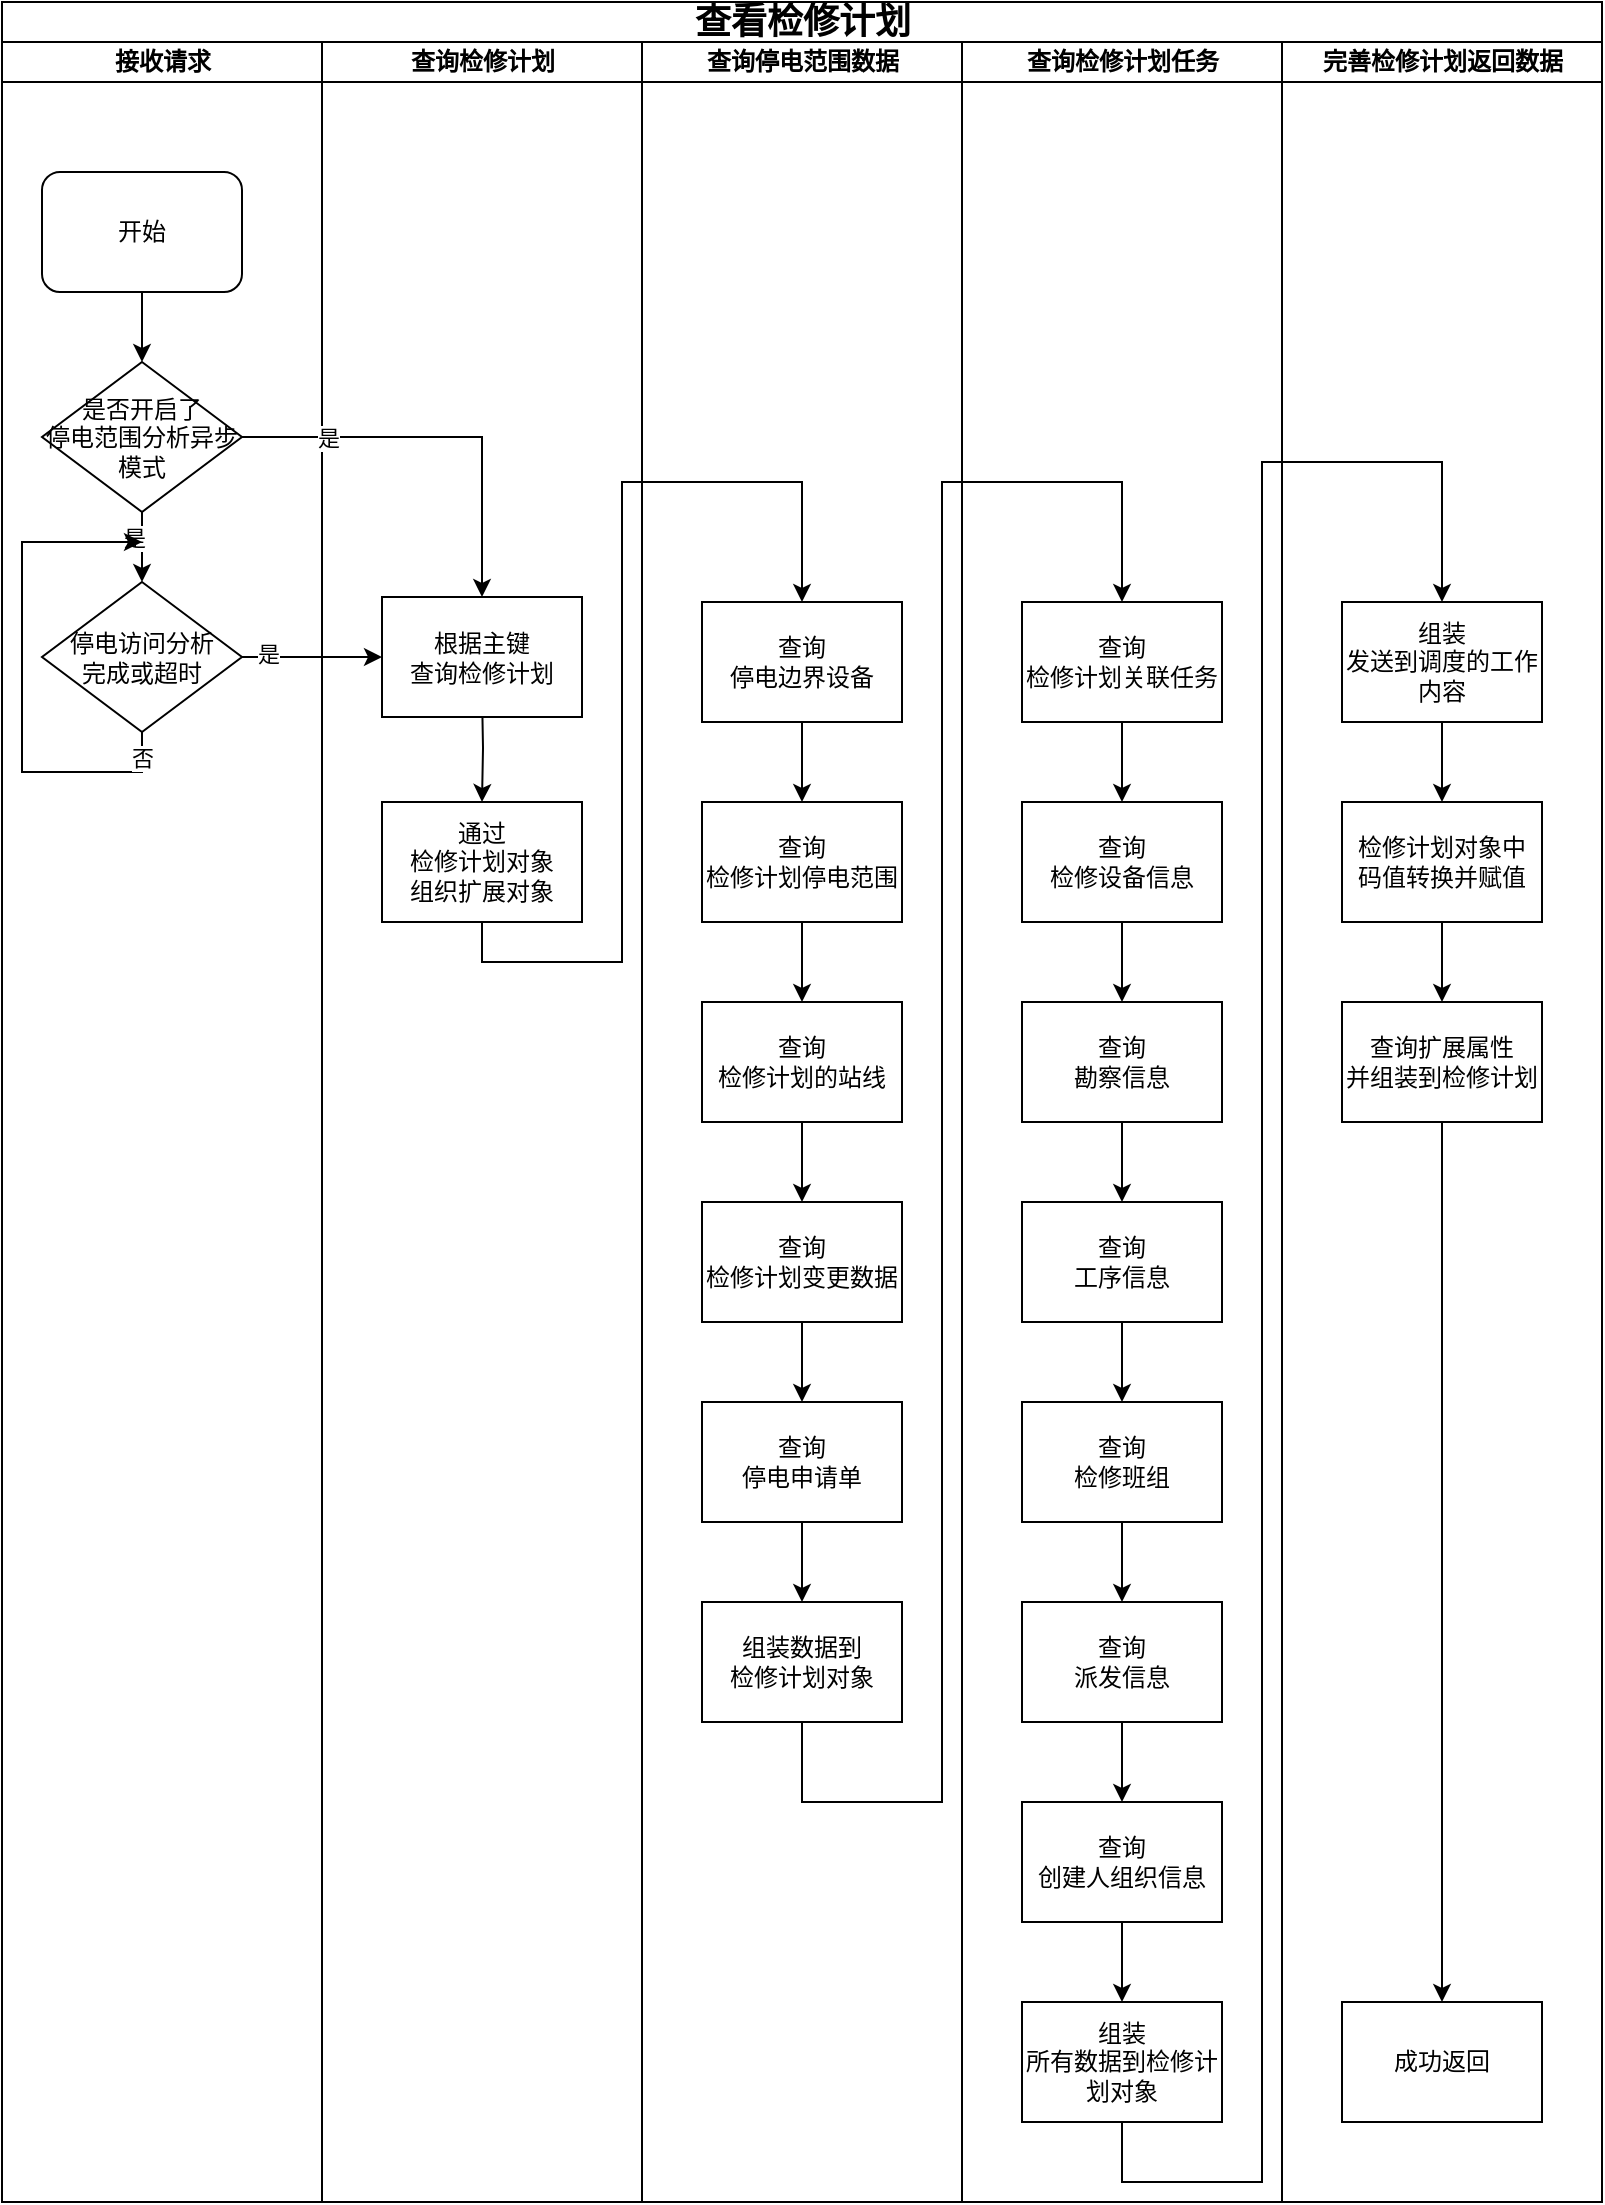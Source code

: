 <mxfile version="26.1.3">
  <diagram name="Page-1" id="74e2e168-ea6b-b213-b513-2b3c1d86103e">
    <mxGraphModel dx="1050" dy="557" grid="1" gridSize="10" guides="1" tooltips="1" connect="1" arrows="1" fold="1" page="1" pageScale="1" pageWidth="1100" pageHeight="850" background="none" math="0" shadow="0">
      <root>
        <mxCell id="0" />
        <mxCell id="1" parent="0" />
        <mxCell id="-9XbWACIWwENg5wLCgYN-1" value="&lt;font style=&quot;font-size: 18px;&quot;&gt;查看检修计划&lt;/font&gt;" style="swimlane;html=1;childLayout=stackLayout;startSize=20;rounded=0;shadow=0;labelBackgroundColor=none;strokeWidth=1;fontFamily=Verdana;fontSize=8;align=center;" vertex="1" parent="1">
          <mxGeometry x="70" y="40" width="800" height="1100" as="geometry" />
        </mxCell>
        <mxCell id="-9XbWACIWwENg5wLCgYN-2" value="接收请求" style="swimlane;html=1;startSize=20;" vertex="1" parent="-9XbWACIWwENg5wLCgYN-1">
          <mxGeometry y="20" width="160" height="1080" as="geometry">
            <mxRectangle y="20" width="40" height="730" as="alternateBounds" />
          </mxGeometry>
        </mxCell>
        <mxCell id="-9XbWACIWwENg5wLCgYN-4" value="&lt;font style=&quot;font-size: 12px;&quot;&gt;开始&lt;/font&gt;" style="rounded=1;whiteSpace=wrap;html=1;shadow=0;labelBackgroundColor=none;strokeWidth=1;fontFamily=Verdana;fontSize=8;align=center;" vertex="1" parent="-9XbWACIWwENg5wLCgYN-2">
          <mxGeometry x="20" y="65" width="100" height="60" as="geometry" />
        </mxCell>
        <mxCell id="-9XbWACIWwENg5wLCgYN-5" style="edgeStyle=orthogonalEdgeStyle;rounded=0;orthogonalLoop=1;jettySize=auto;html=1;entryX=0.5;entryY=0;entryDx=0;entryDy=0;exitX=0.5;exitY=1;exitDx=0;exitDy=0;" edge="1" parent="-9XbWACIWwENg5wLCgYN-2" source="-9XbWACIWwENg5wLCgYN-4" target="-9XbWACIWwENg5wLCgYN-6">
          <mxGeometry relative="1" as="geometry">
            <mxPoint x="70" y="220" as="sourcePoint" />
          </mxGeometry>
        </mxCell>
        <mxCell id="-9XbWACIWwENg5wLCgYN-66" style="edgeStyle=orthogonalEdgeStyle;rounded=0;orthogonalLoop=1;jettySize=auto;html=1;exitX=0.5;exitY=1;exitDx=0;exitDy=0;entryX=0.5;entryY=0;entryDx=0;entryDy=0;" edge="1" parent="-9XbWACIWwENg5wLCgYN-2" source="-9XbWACIWwENg5wLCgYN-6" target="-9XbWACIWwENg5wLCgYN-65">
          <mxGeometry relative="1" as="geometry" />
        </mxCell>
        <mxCell id="-9XbWACIWwENg5wLCgYN-67" value="是" style="edgeLabel;html=1;align=center;verticalAlign=middle;resizable=0;points=[];" vertex="1" connectable="0" parent="-9XbWACIWwENg5wLCgYN-66">
          <mxGeometry x="-0.269" y="-4" relative="1" as="geometry">
            <mxPoint as="offset" />
          </mxGeometry>
        </mxCell>
        <mxCell id="-9XbWACIWwENg5wLCgYN-6" value="&lt;span style=&quot;font-size: 12px;&quot;&gt;是否开启了&lt;/span&gt;&lt;div&gt;&lt;span style=&quot;font-size: 12px;&quot;&gt;停电范围分析异步模式&lt;/span&gt;&lt;/div&gt;" style="rhombus;whiteSpace=wrap;html=1;rounded=0;shadow=0;labelBackgroundColor=none;strokeWidth=1;fontFamily=Verdana;fontSize=8;align=center;" vertex="1" parent="-9XbWACIWwENg5wLCgYN-2">
          <mxGeometry x="20" y="160" width="100" height="75" as="geometry" />
        </mxCell>
        <mxCell id="-9XbWACIWwENg5wLCgYN-68" style="edgeStyle=orthogonalEdgeStyle;rounded=0;orthogonalLoop=1;jettySize=auto;html=1;exitX=0.5;exitY=1;exitDx=0;exitDy=0;" edge="1" parent="-9XbWACIWwENg5wLCgYN-2" source="-9XbWACIWwENg5wLCgYN-65">
          <mxGeometry relative="1" as="geometry">
            <mxPoint x="70" y="250" as="targetPoint" />
            <Array as="points">
              <mxPoint x="70" y="365" />
              <mxPoint x="10" y="365" />
              <mxPoint x="10" y="250" />
            </Array>
          </mxGeometry>
        </mxCell>
        <mxCell id="-9XbWACIWwENg5wLCgYN-69" value="否" style="edgeLabel;html=1;align=center;verticalAlign=middle;resizable=0;points=[];" vertex="1" connectable="0" parent="-9XbWACIWwENg5wLCgYN-68">
          <mxGeometry x="-0.9" relative="1" as="geometry">
            <mxPoint as="offset" />
          </mxGeometry>
        </mxCell>
        <mxCell id="-9XbWACIWwENg5wLCgYN-65" value="&lt;span style=&quot;font-size: 12px;&quot;&gt;停电访问分析&lt;/span&gt;&lt;div&gt;&lt;span style=&quot;font-size: 12px;&quot;&gt;完成或超时&lt;/span&gt;&lt;/div&gt;" style="rhombus;whiteSpace=wrap;html=1;rounded=0;shadow=0;labelBackgroundColor=none;strokeWidth=1;fontFamily=Verdana;fontSize=8;align=center;" vertex="1" parent="-9XbWACIWwENg5wLCgYN-2">
          <mxGeometry x="20" y="270" width="100" height="75" as="geometry" />
        </mxCell>
        <mxCell id="-9XbWACIWwENg5wLCgYN-11" value="查询检修计划" style="swimlane;html=1;startSize=20;" vertex="1" parent="-9XbWACIWwENg5wLCgYN-1">
          <mxGeometry x="160" y="20" width="160" height="1080" as="geometry" />
        </mxCell>
        <mxCell id="-9XbWACIWwENg5wLCgYN-12" style="edgeStyle=orthogonalEdgeStyle;rounded=0;orthogonalLoop=1;jettySize=auto;html=1;exitX=0.5;exitY=1;exitDx=0;exitDy=0;entryX=0.5;entryY=0;entryDx=0;entryDy=0;" edge="1" parent="-9XbWACIWwENg5wLCgYN-11" target="-9XbWACIWwENg5wLCgYN-16">
          <mxGeometry relative="1" as="geometry">
            <mxPoint x="80" y="325" as="sourcePoint" />
          </mxGeometry>
        </mxCell>
        <mxCell id="-9XbWACIWwENg5wLCgYN-16" value="&lt;div&gt;&lt;span style=&quot;font-size: 12px;&quot;&gt;通过&lt;/span&gt;&lt;/div&gt;&lt;span style=&quot;font-size: 12px;&quot;&gt;检修计划对象&lt;/span&gt;&lt;div&gt;&lt;span style=&quot;font-size: 12px;&quot;&gt;组织扩展对象&lt;/span&gt;&lt;/div&gt;" style="whiteSpace=wrap;html=1;fontSize=8;fontFamily=Verdana;rounded=0;shadow=0;labelBackgroundColor=none;strokeWidth=1;" vertex="1" parent="-9XbWACIWwENg5wLCgYN-11">
          <mxGeometry x="30" y="380" width="100" height="60" as="geometry" />
        </mxCell>
        <mxCell id="-9XbWACIWwENg5wLCgYN-70" value="&lt;span style=&quot;font-size: 12px;&quot;&gt;根据主键&lt;/span&gt;&lt;div&gt;&lt;span style=&quot;font-size: 12px;&quot;&gt;查询检修计划&lt;/span&gt;&lt;/div&gt;" style="whiteSpace=wrap;html=1;fontSize=8;fontFamily=Verdana;rounded=0;shadow=0;labelBackgroundColor=none;strokeWidth=1;" vertex="1" parent="-9XbWACIWwENg5wLCgYN-11">
          <mxGeometry x="30" y="277.5" width="100" height="60" as="geometry" />
        </mxCell>
        <mxCell id="-9XbWACIWwENg5wLCgYN-21" value="查询停电范围数据" style="swimlane;html=1;startSize=20;" vertex="1" parent="-9XbWACIWwENg5wLCgYN-1">
          <mxGeometry x="320" y="20" width="160" height="1080" as="geometry" />
        </mxCell>
        <mxCell id="-9XbWACIWwENg5wLCgYN-22" style="edgeStyle=orthogonalEdgeStyle;rounded=0;orthogonalLoop=1;jettySize=auto;html=1;exitX=0.5;exitY=1;exitDx=0;exitDy=0;entryX=0.5;entryY=0;entryDx=0;entryDy=0;" edge="1" parent="-9XbWACIWwENg5wLCgYN-21" target="-9XbWACIWwENg5wLCgYN-25">
          <mxGeometry relative="1" as="geometry">
            <mxPoint x="80" y="317.5" as="sourcePoint" />
          </mxGeometry>
        </mxCell>
        <mxCell id="-9XbWACIWwENg5wLCgYN-24" style="edgeStyle=orthogonalEdgeStyle;rounded=0;orthogonalLoop=1;jettySize=auto;html=1;exitX=0.5;exitY=1;exitDx=0;exitDy=0;entryX=0.5;entryY=0;entryDx=0;entryDy=0;" edge="1" parent="-9XbWACIWwENg5wLCgYN-21" target="-9XbWACIWwENg5wLCgYN-27">
          <mxGeometry relative="1" as="geometry">
            <mxPoint x="80" y="420" as="sourcePoint" />
          </mxGeometry>
        </mxCell>
        <mxCell id="-9XbWACIWwENg5wLCgYN-26" style="edgeStyle=orthogonalEdgeStyle;rounded=0;orthogonalLoop=1;jettySize=auto;html=1;exitX=0.5;exitY=1;exitDx=0;exitDy=0;entryX=0.5;entryY=0;entryDx=0;entryDy=0;" edge="1" parent="-9XbWACIWwENg5wLCgYN-21" target="-9XbWACIWwENg5wLCgYN-28">
          <mxGeometry relative="1" as="geometry">
            <mxPoint x="80" y="520" as="sourcePoint" />
          </mxGeometry>
        </mxCell>
        <mxCell id="-9XbWACIWwENg5wLCgYN-80" style="edgeStyle=orthogonalEdgeStyle;rounded=0;orthogonalLoop=1;jettySize=auto;html=1;exitX=0.5;exitY=1;exitDx=0;exitDy=0;entryX=0.5;entryY=0;entryDx=0;entryDy=0;" edge="1" parent="-9XbWACIWwENg5wLCgYN-21" source="-9XbWACIWwENg5wLCgYN-74" target="-9XbWACIWwENg5wLCgYN-75">
          <mxGeometry relative="1" as="geometry" />
        </mxCell>
        <mxCell id="-9XbWACIWwENg5wLCgYN-74" value="&lt;div&gt;&lt;span style=&quot;font-size: 12px;&quot;&gt;查询&lt;/span&gt;&lt;/div&gt;&lt;div&gt;&lt;span style=&quot;font-size: 12px;&quot;&gt;检修计划停电范围&lt;/span&gt;&lt;/div&gt;" style="whiteSpace=wrap;html=1;fontSize=8;fontFamily=Verdana;rounded=0;shadow=0;labelBackgroundColor=none;strokeWidth=1;" vertex="1" parent="-9XbWACIWwENg5wLCgYN-21">
          <mxGeometry x="30" y="380" width="100" height="60" as="geometry" />
        </mxCell>
        <mxCell id="-9XbWACIWwENg5wLCgYN-82" style="edgeStyle=orthogonalEdgeStyle;rounded=0;orthogonalLoop=1;jettySize=auto;html=1;exitX=0.5;exitY=1;exitDx=0;exitDy=0;entryX=0.5;entryY=0;entryDx=0;entryDy=0;" edge="1" parent="-9XbWACIWwENg5wLCgYN-21" source="-9XbWACIWwENg5wLCgYN-75" target="-9XbWACIWwENg5wLCgYN-76">
          <mxGeometry relative="1" as="geometry" />
        </mxCell>
        <mxCell id="-9XbWACIWwENg5wLCgYN-75" value="&lt;div&gt;&lt;span style=&quot;font-size: 12px;&quot;&gt;查询&lt;/span&gt;&lt;/div&gt;&lt;div&gt;&lt;span style=&quot;font-size: 12px;&quot;&gt;检修计划的站线&lt;/span&gt;&lt;/div&gt;" style="whiteSpace=wrap;html=1;fontSize=8;fontFamily=Verdana;rounded=0;shadow=0;labelBackgroundColor=none;strokeWidth=1;" vertex="1" parent="-9XbWACIWwENg5wLCgYN-21">
          <mxGeometry x="30" y="480" width="100" height="60" as="geometry" />
        </mxCell>
        <mxCell id="-9XbWACIWwENg5wLCgYN-83" style="edgeStyle=orthogonalEdgeStyle;rounded=0;orthogonalLoop=1;jettySize=auto;html=1;exitX=0.5;exitY=1;exitDx=0;exitDy=0;entryX=0.5;entryY=0;entryDx=0;entryDy=0;" edge="1" parent="-9XbWACIWwENg5wLCgYN-21" source="-9XbWACIWwENg5wLCgYN-76" target="-9XbWACIWwENg5wLCgYN-77">
          <mxGeometry relative="1" as="geometry" />
        </mxCell>
        <mxCell id="-9XbWACIWwENg5wLCgYN-76" value="&lt;div&gt;&lt;span style=&quot;font-size: 12px;&quot;&gt;查询&lt;/span&gt;&lt;/div&gt;&lt;div&gt;&lt;span style=&quot;font-size: 12px;&quot;&gt;检修计划变更数据&lt;/span&gt;&lt;/div&gt;" style="whiteSpace=wrap;html=1;fontSize=8;fontFamily=Verdana;rounded=0;shadow=0;labelBackgroundColor=none;strokeWidth=1;" vertex="1" parent="-9XbWACIWwENg5wLCgYN-21">
          <mxGeometry x="30" y="580" width="100" height="60" as="geometry" />
        </mxCell>
        <mxCell id="-9XbWACIWwENg5wLCgYN-85" style="edgeStyle=orthogonalEdgeStyle;rounded=0;orthogonalLoop=1;jettySize=auto;html=1;exitX=0.5;exitY=1;exitDx=0;exitDy=0;entryX=0.5;entryY=0;entryDx=0;entryDy=0;" edge="1" parent="-9XbWACIWwENg5wLCgYN-21" source="-9XbWACIWwENg5wLCgYN-77" target="-9XbWACIWwENg5wLCgYN-84">
          <mxGeometry relative="1" as="geometry" />
        </mxCell>
        <mxCell id="-9XbWACIWwENg5wLCgYN-77" value="&lt;span style=&quot;font-size: 12px;&quot;&gt;查询&lt;/span&gt;&lt;div&gt;&lt;span style=&quot;font-size: 12px;&quot;&gt;停电申请单&lt;/span&gt;&lt;/div&gt;" style="whiteSpace=wrap;html=1;fontSize=8;fontFamily=Verdana;rounded=0;shadow=0;labelBackgroundColor=none;strokeWidth=1;" vertex="1" parent="-9XbWACIWwENg5wLCgYN-21">
          <mxGeometry x="30" y="680" width="100" height="60" as="geometry" />
        </mxCell>
        <mxCell id="-9XbWACIWwENg5wLCgYN-79" style="edgeStyle=orthogonalEdgeStyle;rounded=0;orthogonalLoop=1;jettySize=auto;html=1;exitX=0.5;exitY=1;exitDx=0;exitDy=0;entryX=0.5;entryY=0;entryDx=0;entryDy=0;" edge="1" parent="-9XbWACIWwENg5wLCgYN-21" source="-9XbWACIWwENg5wLCgYN-78" target="-9XbWACIWwENg5wLCgYN-74">
          <mxGeometry relative="1" as="geometry" />
        </mxCell>
        <mxCell id="-9XbWACIWwENg5wLCgYN-78" value="&lt;span style=&quot;font-size: 12px;&quot;&gt;查询&lt;/span&gt;&lt;div&gt;&lt;span style=&quot;font-size: 12px;&quot;&gt;停电边界设备&lt;/span&gt;&lt;/div&gt;" style="whiteSpace=wrap;html=1;fontSize=8;fontFamily=Verdana;rounded=0;shadow=0;labelBackgroundColor=none;strokeWidth=1;" vertex="1" parent="-9XbWACIWwENg5wLCgYN-21">
          <mxGeometry x="30" y="280" width="100" height="60" as="geometry" />
        </mxCell>
        <mxCell id="-9XbWACIWwENg5wLCgYN-84" value="&lt;span style=&quot;font-size: 12px;&quot;&gt;组装数据到&lt;/span&gt;&lt;div&gt;&lt;span style=&quot;font-size: 12px;&quot;&gt;检修计划对象&lt;/span&gt;&lt;/div&gt;" style="whiteSpace=wrap;html=1;fontSize=8;fontFamily=Verdana;rounded=0;shadow=0;labelBackgroundColor=none;strokeWidth=1;" vertex="1" parent="-9XbWACIWwENg5wLCgYN-21">
          <mxGeometry x="30" y="780" width="100" height="60" as="geometry" />
        </mxCell>
        <mxCell id="-9XbWACIWwENg5wLCgYN-29" value="查询检修计划任务" style="swimlane;html=1;startSize=20;" vertex="1" parent="-9XbWACIWwENg5wLCgYN-1">
          <mxGeometry x="480" y="20" width="160" height="1080" as="geometry" />
        </mxCell>
        <mxCell id="-9XbWACIWwENg5wLCgYN-30" value="" style="edgeStyle=orthogonalEdgeStyle;rounded=0;orthogonalLoop=1;jettySize=auto;html=1;" edge="1" parent="-9XbWACIWwENg5wLCgYN-29" source="-9XbWACIWwENg5wLCgYN-31" target="-9XbWACIWwENg5wLCgYN-33">
          <mxGeometry relative="1" as="geometry" />
        </mxCell>
        <mxCell id="-9XbWACIWwENg5wLCgYN-31" value="&lt;font style=&quot;font-size: 12px;&quot;&gt;查询&lt;br&gt;检修计划关联任务&lt;/font&gt;" style="whiteSpace=wrap;html=1;fontSize=8;fontFamily=Verdana;rounded=0;shadow=0;labelBackgroundColor=none;strokeWidth=1;" vertex="1" parent="-9XbWACIWwENg5wLCgYN-29">
          <mxGeometry x="30" y="280" width="100" height="60" as="geometry" />
        </mxCell>
        <mxCell id="-9XbWACIWwENg5wLCgYN-32" style="edgeStyle=orthogonalEdgeStyle;rounded=0;orthogonalLoop=1;jettySize=auto;html=1;exitX=0.5;exitY=1;exitDx=0;exitDy=0;entryX=0.5;entryY=0;entryDx=0;entryDy=0;" edge="1" parent="-9XbWACIWwENg5wLCgYN-29" source="-9XbWACIWwENg5wLCgYN-33" target="-9XbWACIWwENg5wLCgYN-35">
          <mxGeometry relative="1" as="geometry" />
        </mxCell>
        <mxCell id="-9XbWACIWwENg5wLCgYN-33" value="&lt;span style=&quot;font-size: 12px;&quot;&gt;查询&lt;/span&gt;&lt;div&gt;&lt;span style=&quot;font-size: 12px;&quot;&gt;检修设备信息&lt;/span&gt;&lt;/div&gt;" style="whiteSpace=wrap;html=1;fontSize=8;fontFamily=Verdana;rounded=0;shadow=0;labelBackgroundColor=none;strokeWidth=1;" vertex="1" parent="-9XbWACIWwENg5wLCgYN-29">
          <mxGeometry x="30" y="380" width="100" height="60" as="geometry" />
        </mxCell>
        <mxCell id="-9XbWACIWwENg5wLCgYN-34" style="edgeStyle=orthogonalEdgeStyle;rounded=0;orthogonalLoop=1;jettySize=auto;html=1;exitX=0.5;exitY=1;exitDx=0;exitDy=0;entryX=0.5;entryY=0;entryDx=0;entryDy=0;" edge="1" parent="-9XbWACIWwENg5wLCgYN-29" source="-9XbWACIWwENg5wLCgYN-35" target="-9XbWACIWwENg5wLCgYN-37">
          <mxGeometry relative="1" as="geometry" />
        </mxCell>
        <mxCell id="-9XbWACIWwENg5wLCgYN-35" value="&lt;span style=&quot;font-size: 12px;&quot;&gt;查询&lt;/span&gt;&lt;div&gt;&lt;span style=&quot;font-size: 12px;&quot;&gt;勘察信息&lt;/span&gt;&lt;/div&gt;" style="whiteSpace=wrap;html=1;fontSize=8;fontFamily=Verdana;rounded=0;shadow=0;labelBackgroundColor=none;strokeWidth=1;" vertex="1" parent="-9XbWACIWwENg5wLCgYN-29">
          <mxGeometry x="30" y="480" width="100" height="60" as="geometry" />
        </mxCell>
        <mxCell id="-9XbWACIWwENg5wLCgYN-36" style="edgeStyle=orthogonalEdgeStyle;rounded=0;orthogonalLoop=1;jettySize=auto;html=1;exitX=0.5;exitY=1;exitDx=0;exitDy=0;entryX=0.5;entryY=0;entryDx=0;entryDy=0;" edge="1" parent="-9XbWACIWwENg5wLCgYN-29" source="-9XbWACIWwENg5wLCgYN-37" target="-9XbWACIWwENg5wLCgYN-39">
          <mxGeometry relative="1" as="geometry" />
        </mxCell>
        <mxCell id="-9XbWACIWwENg5wLCgYN-37" value="&lt;span style=&quot;font-size: 12px;&quot;&gt;查询&lt;/span&gt;&lt;div&gt;&lt;span style=&quot;font-size: 12px;&quot;&gt;工序信息&lt;/span&gt;&lt;/div&gt;" style="whiteSpace=wrap;html=1;fontSize=8;fontFamily=Verdana;rounded=0;shadow=0;labelBackgroundColor=none;strokeWidth=1;" vertex="1" parent="-9XbWACIWwENg5wLCgYN-29">
          <mxGeometry x="30" y="580" width="100" height="60" as="geometry" />
        </mxCell>
        <mxCell id="-9XbWACIWwENg5wLCgYN-38" style="edgeStyle=orthogonalEdgeStyle;rounded=0;orthogonalLoop=1;jettySize=auto;html=1;exitX=0.5;exitY=1;exitDx=0;exitDy=0;entryX=0.5;entryY=0;entryDx=0;entryDy=0;" edge="1" parent="-9XbWACIWwENg5wLCgYN-29" source="-9XbWACIWwENg5wLCgYN-39" target="-9XbWACIWwENg5wLCgYN-41">
          <mxGeometry relative="1" as="geometry" />
        </mxCell>
        <mxCell id="-9XbWACIWwENg5wLCgYN-39" value="&lt;span style=&quot;font-size: 12px;&quot;&gt;查询&lt;/span&gt;&lt;div&gt;&lt;span style=&quot;font-size: 12px;&quot;&gt;检修班组&lt;/span&gt;&lt;/div&gt;" style="whiteSpace=wrap;html=1;fontSize=8;fontFamily=Verdana;rounded=0;shadow=0;labelBackgroundColor=none;strokeWidth=1;" vertex="1" parent="-9XbWACIWwENg5wLCgYN-29">
          <mxGeometry x="30" y="680" width="100" height="60" as="geometry" />
        </mxCell>
        <mxCell id="-9XbWACIWwENg5wLCgYN-40" style="edgeStyle=orthogonalEdgeStyle;rounded=0;orthogonalLoop=1;jettySize=auto;html=1;exitX=0.5;exitY=1;exitDx=0;exitDy=0;entryX=0.5;entryY=0;entryDx=0;entryDy=0;" edge="1" parent="-9XbWACIWwENg5wLCgYN-29" source="-9XbWACIWwENg5wLCgYN-41" target="-9XbWACIWwENg5wLCgYN-43">
          <mxGeometry relative="1" as="geometry" />
        </mxCell>
        <mxCell id="-9XbWACIWwENg5wLCgYN-41" value="&lt;span style=&quot;font-size: 12px;&quot;&gt;查询&lt;/span&gt;&lt;div&gt;&lt;span style=&quot;font-size: 12px;&quot;&gt;派发信息&lt;/span&gt;&lt;/div&gt;" style="whiteSpace=wrap;html=1;fontSize=8;fontFamily=Verdana;rounded=0;shadow=0;labelBackgroundColor=none;strokeWidth=1;" vertex="1" parent="-9XbWACIWwENg5wLCgYN-29">
          <mxGeometry x="30" y="780" width="100" height="60" as="geometry" />
        </mxCell>
        <mxCell id="-9XbWACIWwENg5wLCgYN-42" style="edgeStyle=orthogonalEdgeStyle;rounded=0;orthogonalLoop=1;jettySize=auto;html=1;exitX=0.5;exitY=1;exitDx=0;exitDy=0;entryX=0.5;entryY=0;entryDx=0;entryDy=0;" edge="1" parent="-9XbWACIWwENg5wLCgYN-29" source="-9XbWACIWwENg5wLCgYN-43" target="-9XbWACIWwENg5wLCgYN-44">
          <mxGeometry relative="1" as="geometry" />
        </mxCell>
        <mxCell id="-9XbWACIWwENg5wLCgYN-43" value="&lt;span style=&quot;font-size: 12px;&quot;&gt;查询&lt;/span&gt;&lt;div&gt;&lt;span style=&quot;font-size: 12px;&quot;&gt;创建人组织信息&lt;/span&gt;&lt;/div&gt;" style="whiteSpace=wrap;html=1;fontSize=8;fontFamily=Verdana;rounded=0;shadow=0;labelBackgroundColor=none;strokeWidth=1;" vertex="1" parent="-9XbWACIWwENg5wLCgYN-29">
          <mxGeometry x="30" y="880" width="100" height="60" as="geometry" />
        </mxCell>
        <mxCell id="-9XbWACIWwENg5wLCgYN-44" value="&lt;span style=&quot;font-size: 12px;&quot;&gt;组装&lt;/span&gt;&lt;div&gt;&lt;span style=&quot;font-size: 12px;&quot;&gt;所有数据到检修计划对象&lt;/span&gt;&lt;/div&gt;" style="whiteSpace=wrap;html=1;fontSize=8;fontFamily=Verdana;rounded=0;shadow=0;labelBackgroundColor=none;strokeWidth=1;" vertex="1" parent="-9XbWACIWwENg5wLCgYN-29">
          <mxGeometry x="30" y="980" width="100" height="60" as="geometry" />
        </mxCell>
        <mxCell id="-9XbWACIWwENg5wLCgYN-45" value="完善检修计划返回数据" style="swimlane;html=1;startSize=20;" vertex="1" parent="-9XbWACIWwENg5wLCgYN-1">
          <mxGeometry x="640" y="20" width="160" height="1080" as="geometry" />
        </mxCell>
        <mxCell id="-9XbWACIWwENg5wLCgYN-46" style="edgeStyle=orthogonalEdgeStyle;rounded=0;orthogonalLoop=1;jettySize=auto;html=1;exitX=0.5;exitY=1;exitDx=0;exitDy=0;entryX=0.5;entryY=0;entryDx=0;entryDy=0;" edge="1" parent="-9XbWACIWwENg5wLCgYN-45" source="-9XbWACIWwENg5wLCgYN-57" target="-9XbWACIWwENg5wLCgYN-48">
          <mxGeometry relative="1" as="geometry">
            <mxPoint x="80" y="325" as="sourcePoint" />
          </mxGeometry>
        </mxCell>
        <mxCell id="-9XbWACIWwENg5wLCgYN-47" style="edgeStyle=orthogonalEdgeStyle;rounded=0;orthogonalLoop=1;jettySize=auto;html=1;exitX=0.5;exitY=1;exitDx=0;exitDy=0;" edge="1" parent="-9XbWACIWwENg5wLCgYN-45" source="-9XbWACIWwENg5wLCgYN-48" target="-9XbWACIWwENg5wLCgYN-50">
          <mxGeometry relative="1" as="geometry" />
        </mxCell>
        <mxCell id="-9XbWACIWwENg5wLCgYN-48" value="&lt;span style=&quot;font-size: 12px;&quot;&gt;检修计划对象中&lt;/span&gt;&lt;div&gt;&lt;span style=&quot;font-size: 12px;&quot;&gt;码值转换并赋值&lt;/span&gt;&lt;/div&gt;" style="whiteSpace=wrap;html=1;fontSize=8;fontFamily=Verdana;rounded=0;shadow=0;labelBackgroundColor=none;strokeWidth=1;" vertex="1" parent="-9XbWACIWwENg5wLCgYN-45">
          <mxGeometry x="30" y="380" width="100" height="60" as="geometry" />
        </mxCell>
        <mxCell id="-9XbWACIWwENg5wLCgYN-49" style="edgeStyle=orthogonalEdgeStyle;rounded=0;orthogonalLoop=1;jettySize=auto;html=1;exitX=0.5;exitY=1;exitDx=0;exitDy=0;entryX=0.5;entryY=0;entryDx=0;entryDy=0;" edge="1" parent="-9XbWACIWwENg5wLCgYN-45" source="-9XbWACIWwENg5wLCgYN-50" target="-9XbWACIWwENg5wLCgYN-58">
          <mxGeometry relative="1" as="geometry">
            <mxPoint x="80" y="560" as="targetPoint" />
          </mxGeometry>
        </mxCell>
        <mxCell id="-9XbWACIWwENg5wLCgYN-50" value="&lt;div&gt;&lt;span style=&quot;font-size: 12px;&quot;&gt;查询扩展属性&lt;/span&gt;&lt;/div&gt;&lt;div&gt;&lt;span style=&quot;font-size: 12px;&quot;&gt;并组装到检修计划&lt;/span&gt;&lt;/div&gt;" style="whiteSpace=wrap;html=1;fontSize=8;fontFamily=Verdana;rounded=0;shadow=0;labelBackgroundColor=none;strokeWidth=1;" vertex="1" parent="-9XbWACIWwENg5wLCgYN-45">
          <mxGeometry x="30" y="480" width="100" height="60" as="geometry" />
        </mxCell>
        <mxCell id="-9XbWACIWwENg5wLCgYN-57" value="&lt;div&gt;&lt;span style=&quot;font-size: 12px;&quot;&gt;组装&lt;/span&gt;&lt;/div&gt;&lt;span style=&quot;font-size: 12px;&quot;&gt;发送到调度的工作内容&lt;/span&gt;" style="whiteSpace=wrap;html=1;fontSize=8;fontFamily=Verdana;rounded=0;shadow=0;labelBackgroundColor=none;strokeWidth=1;" vertex="1" parent="-9XbWACIWwENg5wLCgYN-45">
          <mxGeometry x="30" y="280" width="100" height="60" as="geometry" />
        </mxCell>
        <mxCell id="-9XbWACIWwENg5wLCgYN-58" value="&lt;span style=&quot;font-size: 12px;&quot;&gt;成功返回&lt;/span&gt;" style="whiteSpace=wrap;html=1;fontSize=8;fontFamily=Verdana;rounded=0;shadow=0;labelBackgroundColor=none;strokeWidth=1;" vertex="1" parent="-9XbWACIWwENg5wLCgYN-45">
          <mxGeometry x="30" y="980" width="100" height="60" as="geometry" />
        </mxCell>
        <mxCell id="-9XbWACIWwENg5wLCgYN-59" value="" style="edgeStyle=orthogonalEdgeStyle;rounded=0;orthogonalLoop=1;jettySize=auto;html=1;entryX=0.5;entryY=0;entryDx=0;entryDy=0;" edge="1" parent="-9XbWACIWwENg5wLCgYN-1" source="-9XbWACIWwENg5wLCgYN-6" target="-9XbWACIWwENg5wLCgYN-70">
          <mxGeometry relative="1" as="geometry">
            <mxPoint x="240" y="290" as="targetPoint" />
            <Array as="points">
              <mxPoint x="240" y="218" />
            </Array>
          </mxGeometry>
        </mxCell>
        <mxCell id="-9XbWACIWwENg5wLCgYN-60" value="是" style="edgeLabel;html=1;align=center;verticalAlign=middle;resizable=0;points=[];" vertex="1" connectable="0" parent="-9XbWACIWwENg5wLCgYN-59">
          <mxGeometry x="-0.577" relative="1" as="geometry">
            <mxPoint as="offset" />
          </mxGeometry>
        </mxCell>
        <mxCell id="-9XbWACIWwENg5wLCgYN-64" style="edgeStyle=orthogonalEdgeStyle;rounded=0;orthogonalLoop=1;jettySize=auto;html=1;exitX=0.5;exitY=1;exitDx=0;exitDy=0;entryX=0.5;entryY=0;entryDx=0;entryDy=0;" edge="1" parent="-9XbWACIWwENg5wLCgYN-1" source="-9XbWACIWwENg5wLCgYN-44" target="-9XbWACIWwENg5wLCgYN-57">
          <mxGeometry relative="1" as="geometry">
            <Array as="points">
              <mxPoint x="560" y="1090" />
              <mxPoint x="630" y="1090" />
              <mxPoint x="630" y="230" />
              <mxPoint x="720" y="230" />
            </Array>
          </mxGeometry>
        </mxCell>
        <mxCell id="-9XbWACIWwENg5wLCgYN-72" style="edgeStyle=orthogonalEdgeStyle;rounded=0;orthogonalLoop=1;jettySize=auto;html=1;exitX=1;exitY=0.5;exitDx=0;exitDy=0;entryX=0;entryY=0.5;entryDx=0;entryDy=0;" edge="1" parent="-9XbWACIWwENg5wLCgYN-1" source="-9XbWACIWwENg5wLCgYN-65" target="-9XbWACIWwENg5wLCgYN-70">
          <mxGeometry relative="1" as="geometry" />
        </mxCell>
        <mxCell id="-9XbWACIWwENg5wLCgYN-73" value="是" style="edgeLabel;html=1;align=center;verticalAlign=middle;resizable=0;points=[];" vertex="1" connectable="0" parent="-9XbWACIWwENg5wLCgYN-72">
          <mxGeometry x="-0.634" y="2" relative="1" as="geometry">
            <mxPoint as="offset" />
          </mxGeometry>
        </mxCell>
        <mxCell id="-9XbWACIWwENg5wLCgYN-81" style="edgeStyle=orthogonalEdgeStyle;rounded=0;orthogonalLoop=1;jettySize=auto;html=1;exitX=0.5;exitY=1;exitDx=0;exitDy=0;entryX=0.5;entryY=0;entryDx=0;entryDy=0;" edge="1" parent="-9XbWACIWwENg5wLCgYN-1" source="-9XbWACIWwENg5wLCgYN-16" target="-9XbWACIWwENg5wLCgYN-78">
          <mxGeometry relative="1" as="geometry">
            <Array as="points">
              <mxPoint x="240" y="480" />
              <mxPoint x="310" y="480" />
              <mxPoint x="310" y="240" />
              <mxPoint x="400" y="240" />
            </Array>
          </mxGeometry>
        </mxCell>
        <mxCell id="-9XbWACIWwENg5wLCgYN-86" style="edgeStyle=orthogonalEdgeStyle;rounded=0;orthogonalLoop=1;jettySize=auto;html=1;exitX=0.5;exitY=1;exitDx=0;exitDy=0;entryX=0.5;entryY=0;entryDx=0;entryDy=0;" edge="1" parent="-9XbWACIWwENg5wLCgYN-1" source="-9XbWACIWwENg5wLCgYN-84" target="-9XbWACIWwENg5wLCgYN-31">
          <mxGeometry relative="1" as="geometry">
            <Array as="points">
              <mxPoint x="400" y="900" />
              <mxPoint x="470" y="900" />
              <mxPoint x="470" y="240" />
              <mxPoint x="560" y="240" />
            </Array>
          </mxGeometry>
        </mxCell>
      </root>
    </mxGraphModel>
  </diagram>
</mxfile>
